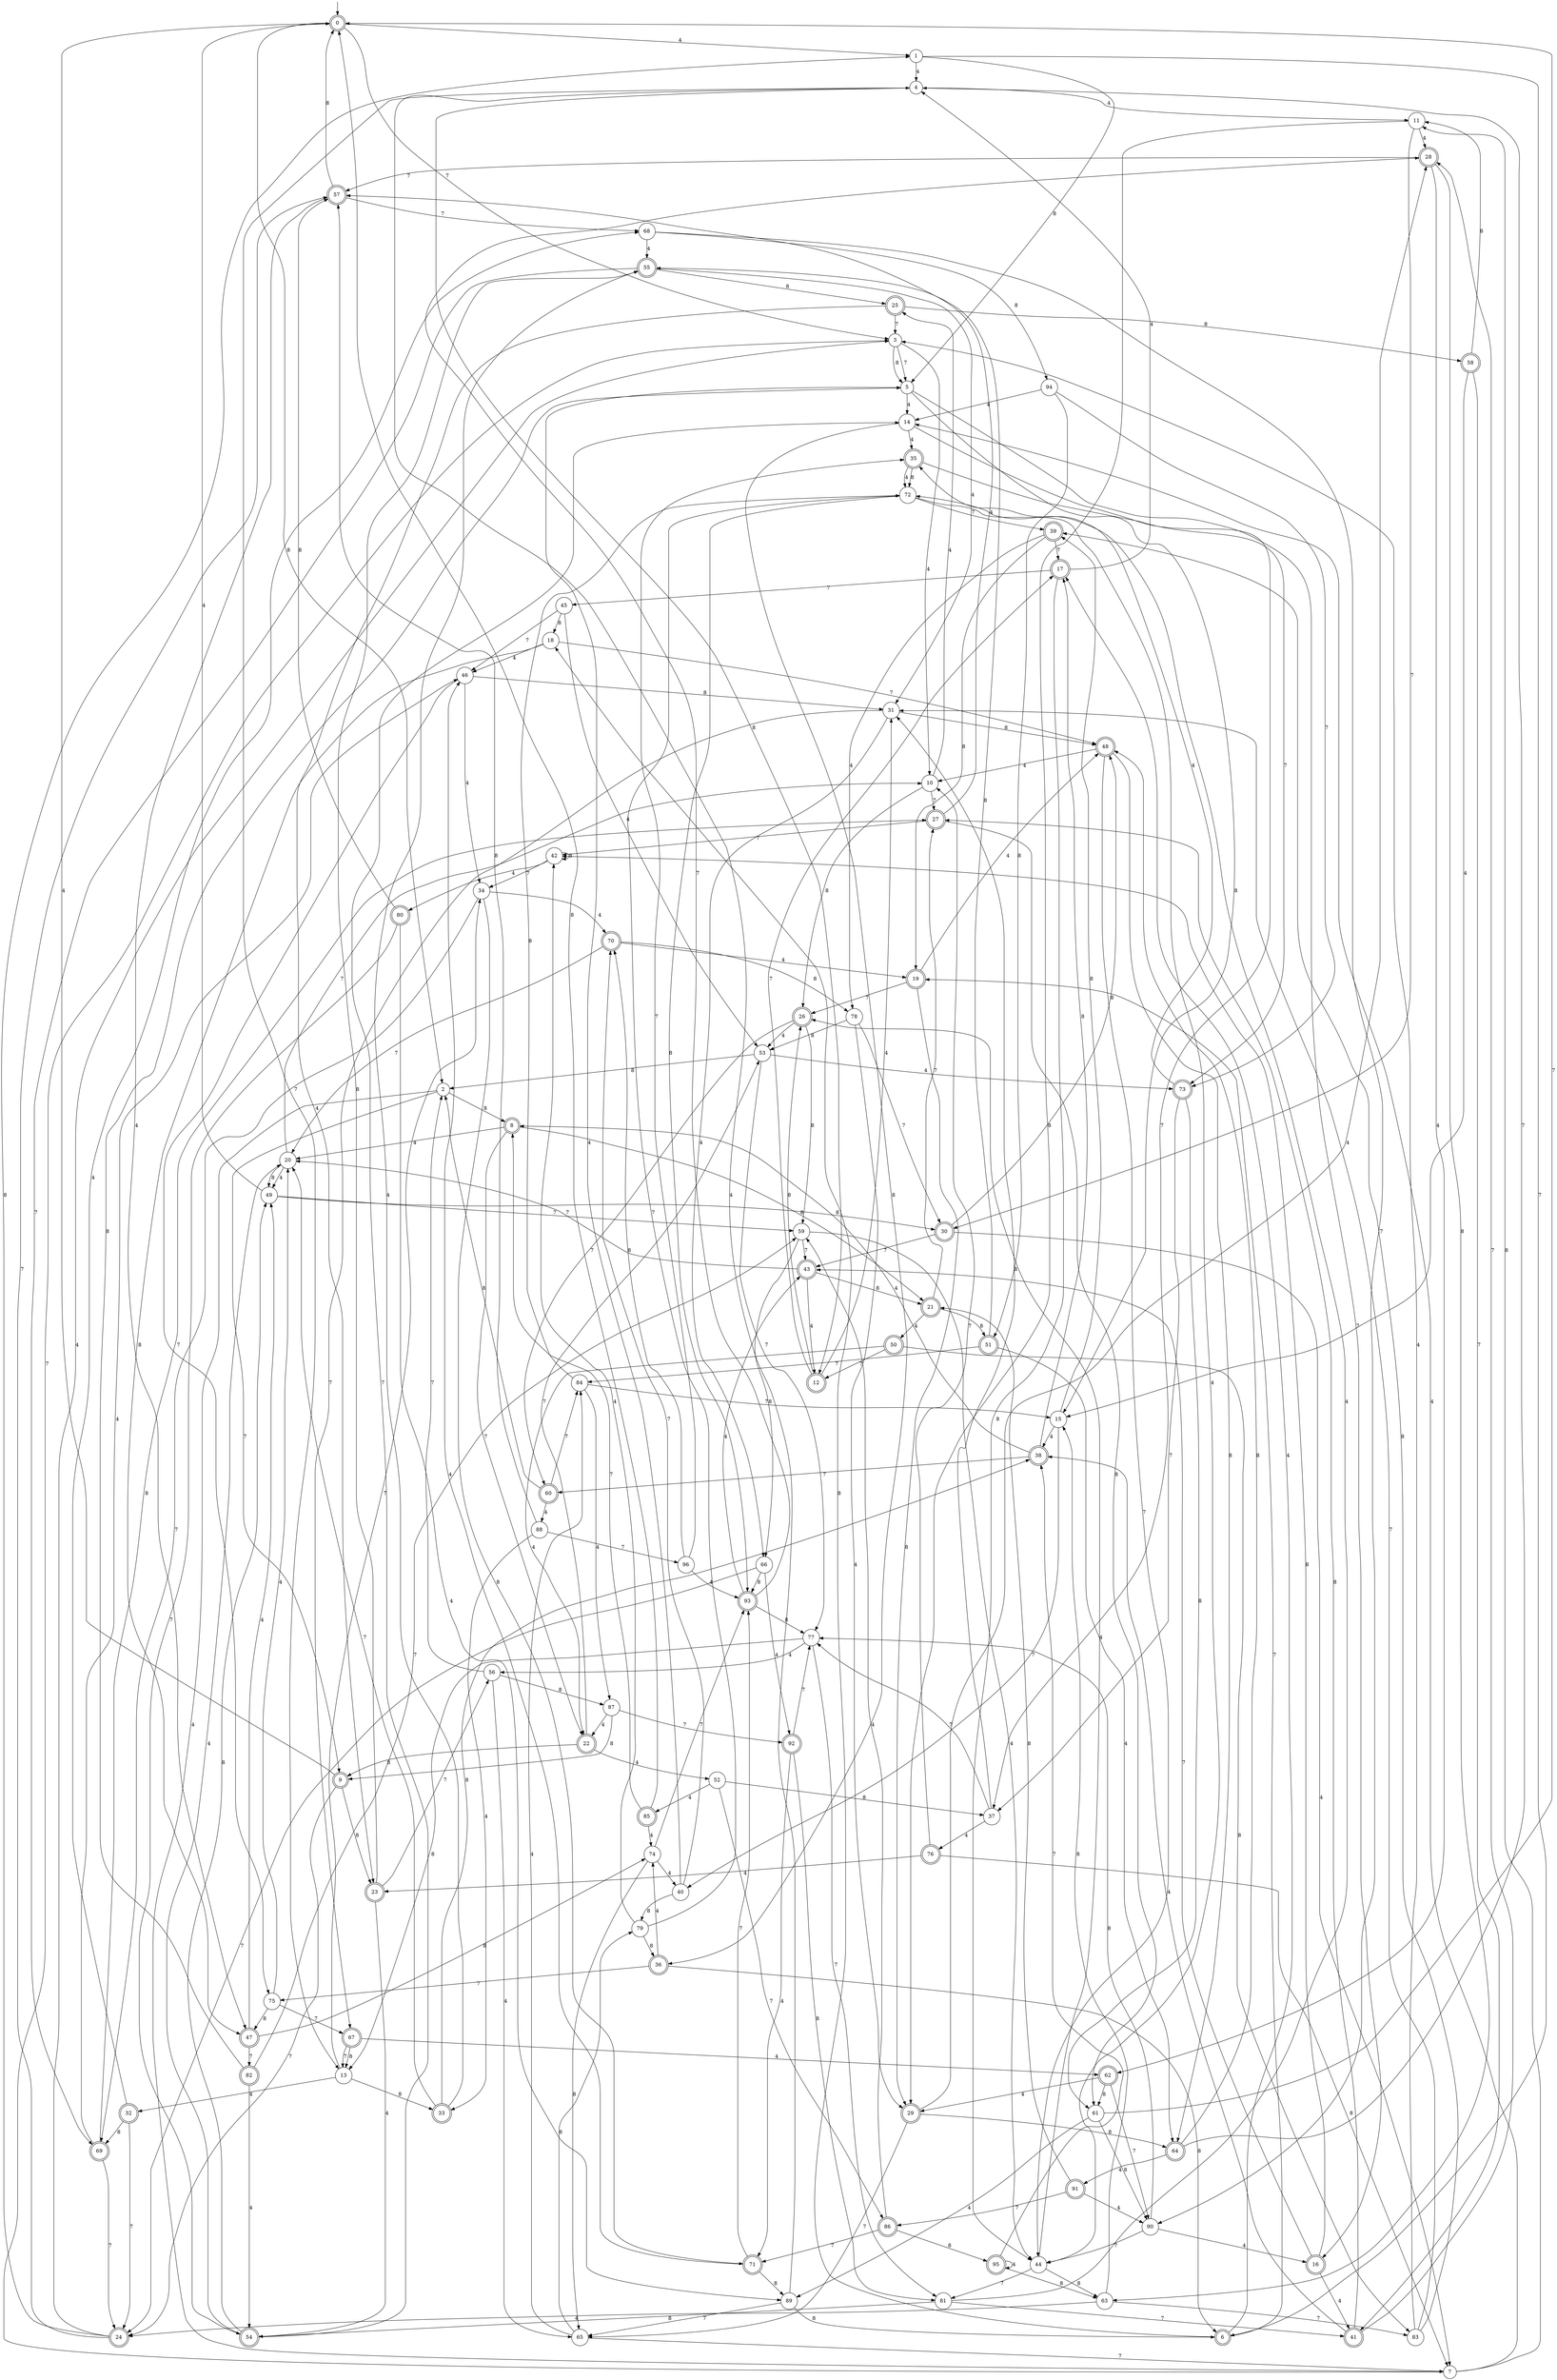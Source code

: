 digraph g {

	s0 [shape="doublecircle" label="0"];
	s1 [shape="circle" label="1"];
	s2 [shape="circle" label="2"];
	s3 [shape="circle" label="3"];
	s4 [shape="circle" label="4"];
	s5 [shape="circle" label="5"];
	s6 [shape="doublecircle" label="6"];
	s7 [shape="circle" label="7"];
	s8 [shape="doublecircle" label="8"];
	s9 [shape="doublecircle" label="9"];
	s10 [shape="circle" label="10"];
	s11 [shape="circle" label="11"];
	s12 [shape="doublecircle" label="12"];
	s13 [shape="circle" label="13"];
	s14 [shape="circle" label="14"];
	s15 [shape="circle" label="15"];
	s16 [shape="doublecircle" label="16"];
	s17 [shape="doublecircle" label="17"];
	s18 [shape="circle" label="18"];
	s19 [shape="doublecircle" label="19"];
	s20 [shape="circle" label="20"];
	s21 [shape="doublecircle" label="21"];
	s22 [shape="doublecircle" label="22"];
	s23 [shape="doublecircle" label="23"];
	s24 [shape="doublecircle" label="24"];
	s25 [shape="doublecircle" label="25"];
	s26 [shape="doublecircle" label="26"];
	s27 [shape="doublecircle" label="27"];
	s28 [shape="doublecircle" label="28"];
	s29 [shape="doublecircle" label="29"];
	s30 [shape="doublecircle" label="30"];
	s31 [shape="circle" label="31"];
	s32 [shape="doublecircle" label="32"];
	s33 [shape="doublecircle" label="33"];
	s34 [shape="circle" label="34"];
	s35 [shape="doublecircle" label="35"];
	s36 [shape="doublecircle" label="36"];
	s37 [shape="circle" label="37"];
	s38 [shape="doublecircle" label="38"];
	s39 [shape="doublecircle" label="39"];
	s40 [shape="circle" label="40"];
	s41 [shape="doublecircle" label="41"];
	s42 [shape="circle" label="42"];
	s43 [shape="doublecircle" label="43"];
	s44 [shape="circle" label="44"];
	s45 [shape="circle" label="45"];
	s46 [shape="circle" label="46"];
	s47 [shape="doublecircle" label="47"];
	s48 [shape="doublecircle" label="48"];
	s49 [shape="circle" label="49"];
	s50 [shape="doublecircle" label="50"];
	s51 [shape="doublecircle" label="51"];
	s52 [shape="circle" label="52"];
	s53 [shape="circle" label="53"];
	s54 [shape="doublecircle" label="54"];
	s55 [shape="doublecircle" label="55"];
	s56 [shape="circle" label="56"];
	s57 [shape="doublecircle" label="57"];
	s58 [shape="doublecircle" label="58"];
	s59 [shape="circle" label="59"];
	s60 [shape="doublecircle" label="60"];
	s61 [shape="circle" label="61"];
	s62 [shape="doublecircle" label="62"];
	s63 [shape="circle" label="63"];
	s64 [shape="doublecircle" label="64"];
	s65 [shape="circle" label="65"];
	s66 [shape="circle" label="66"];
	s67 [shape="doublecircle" label="67"];
	s68 [shape="circle" label="68"];
	s69 [shape="doublecircle" label="69"];
	s70 [shape="doublecircle" label="70"];
	s71 [shape="doublecircle" label="71"];
	s72 [shape="circle" label="72"];
	s73 [shape="doublecircle" label="73"];
	s74 [shape="circle" label="74"];
	s75 [shape="circle" label="75"];
	s76 [shape="doublecircle" label="76"];
	s77 [shape="circle" label="77"];
	s78 [shape="circle" label="78"];
	s79 [shape="circle" label="79"];
	s80 [shape="doublecircle" label="80"];
	s81 [shape="circle" label="81"];
	s82 [shape="doublecircle" label="82"];
	s83 [shape="circle" label="83"];
	s84 [shape="circle" label="84"];
	s85 [shape="doublecircle" label="85"];
	s86 [shape="doublecircle" label="86"];
	s87 [shape="circle" label="87"];
	s88 [shape="circle" label="88"];
	s89 [shape="circle" label="89"];
	s90 [shape="circle" label="90"];
	s91 [shape="doublecircle" label="91"];
	s92 [shape="doublecircle" label="92"];
	s93 [shape="doublecircle" label="93"];
	s94 [shape="circle" label="94"];
	s95 [shape="doublecircle" label="95"];
	s96 [shape="circle" label="96"];
	s0 -> s1 [label="4"];
	s0 -> s2 [label="8"];
	s0 -> s3 [label="7"];
	s1 -> s4 [label="4"];
	s1 -> s5 [label="8"];
	s1 -> s6 [label="7"];
	s2 -> s7 [label="4"];
	s2 -> s8 [label="8"];
	s2 -> s9 [label="7"];
	s3 -> s10 [label="4"];
	s3 -> s5 [label="8"];
	s3 -> s5 [label="7"];
	s4 -> s11 [label="4"];
	s4 -> s12 [label="8"];
	s4 -> s13 [label="7"];
	s5 -> s14 [label="4"];
	s5 -> s15 [label="8"];
	s5 -> s16 [label="7"];
	s6 -> s17 [label="4"];
	s6 -> s18 [label="8"];
	s6 -> s19 [label="7"];
	s7 -> s14 [label="4"];
	s7 -> s11 [label="8"];
	s7 -> s3 [label="7"];
	s8 -> s20 [label="4"];
	s8 -> s21 [label="8"];
	s8 -> s22 [label="7"];
	s9 -> s0 [label="4"];
	s9 -> s23 [label="8"];
	s9 -> s24 [label="7"];
	s10 -> s25 [label="4"];
	s10 -> s26 [label="8"];
	s10 -> s27 [label="7"];
	s11 -> s28 [label="4"];
	s11 -> s29 [label="8"];
	s11 -> s30 [label="7"];
	s12 -> s31 [label="4"];
	s12 -> s26 [label="8"];
	s12 -> s17 [label="7"];
	s13 -> s32 [label="4"];
	s13 -> s33 [label="8"];
	s13 -> s34 [label="7"];
	s14 -> s35 [label="4"];
	s14 -> s36 [label="8"];
	s14 -> s37 [label="7"];
	s15 -> s38 [label="4"];
	s15 -> s39 [label="8"];
	s15 -> s40 [label="7"];
	s16 -> s41 [label="4"];
	s16 -> s42 [label="8"];
	s16 -> s43 [label="7"];
	s17 -> s4 [label="4"];
	s17 -> s44 [label="8"];
	s17 -> s45 [label="7"];
	s18 -> s46 [label="4"];
	s18 -> s47 [label="8"];
	s18 -> s48 [label="7"];
	s19 -> s48 [label="4"];
	s19 -> s29 [label="8"];
	s19 -> s26 [label="7"];
	s20 -> s49 [label="4"];
	s20 -> s49 [label="8"];
	s20 -> s10 [label="7"];
	s21 -> s50 [label="4"];
	s21 -> s51 [label="8"];
	s21 -> s27 [label="7"];
	s22 -> s52 [label="4"];
	s22 -> s9 [label="8"];
	s22 -> s53 [label="7"];
	s23 -> s54 [label="4"];
	s23 -> s55 [label="8"];
	s23 -> s56 [label="7"];
	s24 -> s3 [label="4"];
	s24 -> s1 [label="8"];
	s24 -> s57 [label="7"];
	s25 -> s23 [label="4"];
	s25 -> s58 [label="8"];
	s25 -> s3 [label="7"];
	s26 -> s53 [label="4"];
	s26 -> s59 [label="8"];
	s26 -> s60 [label="7"];
	s27 -> s57 [label="4"];
	s27 -> s61 [label="8"];
	s27 -> s42 [label="7"];
	s28 -> s62 [label="4"];
	s28 -> s63 [label="8"];
	s28 -> s57 [label="7"];
	s29 -> s28 [label="4"];
	s29 -> s64 [label="8"];
	s29 -> s65 [label="7"];
	s30 -> s7 [label="4"];
	s30 -> s48 [label="8"];
	s30 -> s43 [label="7"];
	s31 -> s66 [label="4"];
	s31 -> s48 [label="8"];
	s31 -> s67 [label="7"];
	s32 -> s68 [label="4"];
	s32 -> s69 [label="8"];
	s32 -> s24 [label="7"];
	s33 -> s55 [label="4"];
	s33 -> s38 [label="8"];
	s33 -> s20 [label="7"];
	s34 -> s70 [label="4"];
	s34 -> s71 [label="8"];
	s34 -> s69 [label="7"];
	s35 -> s72 [label="4"];
	s35 -> s72 [label="8"];
	s35 -> s73 [label="7"];
	s36 -> s74 [label="4"];
	s36 -> s6 [label="8"];
	s36 -> s75 [label="7"];
	s37 -> s76 [label="4"];
	s37 -> s31 [label="8"];
	s37 -> s77 [label="7"];
	s38 -> s8 [label="4"];
	s38 -> s17 [label="8"];
	s38 -> s60 [label="7"];
	s39 -> s78 [label="4"];
	s39 -> s19 [label="8"];
	s39 -> s17 [label="7"];
	s40 -> s5 [label="4"];
	s40 -> s79 [label="8"];
	s40 -> s70 [label="7"];
	s41 -> s38 [label="4"];
	s41 -> s27 [label="8"];
	s41 -> s28 [label="7"];
	s42 -> s80 [label="4"];
	s42 -> s42 [label="8"];
	s42 -> s34 [label="7"];
	s43 -> s12 [label="4"];
	s43 -> s21 [label="8"];
	s43 -> s20 [label="7"];
	s44 -> s26 [label="4"];
	s44 -> s63 [label="8"];
	s44 -> s81 [label="7"];
	s45 -> s53 [label="4"];
	s45 -> s18 [label="8"];
	s45 -> s46 [label="7"];
	s46 -> s34 [label="4"];
	s46 -> s31 [label="8"];
	s46 -> s75 [label="7"];
	s47 -> s49 [label="4"];
	s47 -> s74 [label="8"];
	s47 -> s82 [label="7"];
	s48 -> s10 [label="4"];
	s48 -> s64 [label="8"];
	s48 -> s44 [label="7"];
	s49 -> s0 [label="4"];
	s49 -> s30 [label="8"];
	s49 -> s59 [label="7"];
	s50 -> s22 [label="4"];
	s50 -> s83 [label="8"];
	s50 -> s12 [label="7"];
	s51 -> s64 [label="4"];
	s51 -> s55 [label="8"];
	s51 -> s84 [label="7"];
	s52 -> s85 [label="4"];
	s52 -> s37 [label="8"];
	s52 -> s86 [label="7"];
	s53 -> s73 [label="4"];
	s53 -> s2 [label="8"];
	s53 -> s77 [label="7"];
	s54 -> s20 [label="4"];
	s54 -> s49 [label="8"];
	s54 -> s14 [label="7"];
	s55 -> s31 [label="4"];
	s55 -> s25 [label="8"];
	s55 -> s69 [label="7"];
	s56 -> s65 [label="4"];
	s56 -> s87 [label="8"];
	s56 -> s2 [label="7"];
	s57 -> s47 [label="4"];
	s57 -> s0 [label="8"];
	s57 -> s68 [label="7"];
	s58 -> s15 [label="4"];
	s58 -> s11 [label="8"];
	s58 -> s41 [label="7"];
	s59 -> s44 [label="4"];
	s59 -> s66 [label="8"];
	s59 -> s43 [label="7"];
	s60 -> s88 [label="4"];
	s60 -> s2 [label="8"];
	s60 -> s84 [label="7"];
	s61 -> s89 [label="4"];
	s61 -> s90 [label="8"];
	s61 -> s0 [label="7"];
	s62 -> s29 [label="4"];
	s62 -> s61 [label="8"];
	s62 -> s90 [label="7"];
	s63 -> s24 [label="4"];
	s63 -> s15 [label="8"];
	s63 -> s83 [label="7"];
	s64 -> s91 [label="4"];
	s64 -> s48 [label="8"];
	s64 -> s4 [label="7"];
	s65 -> s84 [label="4"];
	s65 -> s79 [label="8"];
	s65 -> s7 [label="7"];
	s66 -> s92 [label="4"];
	s66 -> s93 [label="8"];
	s66 -> s24 [label="7"];
	s67 -> s62 [label="4"];
	s67 -> s13 [label="8"];
	s67 -> s13 [label="7"];
	s68 -> s55 [label="4"];
	s68 -> s94 [label="8"];
	s68 -> s90 [label="7"];
	s69 -> s46 [label="4"];
	s69 -> s27 [label="8"];
	s69 -> s24 [label="7"];
	s70 -> s19 [label="4"];
	s70 -> s78 [label="8"];
	s70 -> s20 [label="7"];
	s71 -> s46 [label="4"];
	s71 -> s89 [label="8"];
	s71 -> s93 [label="7"];
	s72 -> s44 [label="4"];
	s72 -> s93 [label="8"];
	s72 -> s39 [label="7"];
	s73 -> s35 [label="4"];
	s73 -> s61 [label="8"];
	s73 -> s37 [label="7"];
	s74 -> s40 [label="4"];
	s74 -> s65 [label="8"];
	s74 -> s93 [label="7"];
	s75 -> s20 [label="4"];
	s75 -> s47 [label="8"];
	s75 -> s67 [label="7"];
	s76 -> s23 [label="4"];
	s76 -> s7 [label="8"];
	s76 -> s10 [label="7"];
	s77 -> s56 [label="4"];
	s77 -> s13 [label="8"];
	s77 -> s81 [label="7"];
	s78 -> s29 [label="4"];
	s78 -> s53 [label="8"];
	s78 -> s30 [label="7"];
	s79 -> s42 [label="4"];
	s79 -> s36 [label="8"];
	s79 -> s72 [label="7"];
	s80 -> s89 [label="4"];
	s80 -> s57 [label="8"];
	s80 -> s54 [label="7"];
	s81 -> s72 [label="4"];
	s81 -> s54 [label="8"];
	s81 -> s41 [label="7"];
	s82 -> s54 [label="4"];
	s82 -> s5 [label="8"];
	s82 -> s59 [label="7"];
	s83 -> s3 [label="4"];
	s83 -> s39 [label="8"];
	s83 -> s31 [label="7"];
	s84 -> s87 [label="4"];
	s84 -> s72 [label="8"];
	s84 -> s15 [label="7"];
	s85 -> s74 [label="4"];
	s85 -> s0 [label="8"];
	s85 -> s8 [label="7"];
	s86 -> s59 [label="4"];
	s86 -> s95 [label="8"];
	s86 -> s71 [label="7"];
	s87 -> s22 [label="4"];
	s87 -> s9 [label="8"];
	s87 -> s92 [label="7"];
	s88 -> s33 [label="4"];
	s88 -> s57 [label="8"];
	s88 -> s96 [label="7"];
	s89 -> s4 [label="4"];
	s89 -> s6 [label="8"];
	s89 -> s65 [label="7"];
	s90 -> s16 [label="4"];
	s90 -> s77 [label="8"];
	s90 -> s44 [label="7"];
	s91 -> s90 [label="4"];
	s91 -> s21 [label="8"];
	s91 -> s86 [label="7"];
	s92 -> s71 [label="4"];
	s92 -> s81 [label="8"];
	s92 -> s77 [label="7"];
	s93 -> s43 [label="4"];
	s93 -> s77 [label="8"];
	s93 -> s28 [label="7"];
	s94 -> s14 [label="4"];
	s94 -> s51 [label="8"];
	s94 -> s73 [label="7"];
	s95 -> s95 [label="4"];
	s95 -> s63 [label="8"];
	s95 -> s38 [label="7"];
	s96 -> s93 [label="4"];
	s96 -> s70 [label="8"];
	s96 -> s35 [label="7"];

__start0 [label="" shape="none" width="0" height="0"];
__start0 -> s0;

}

